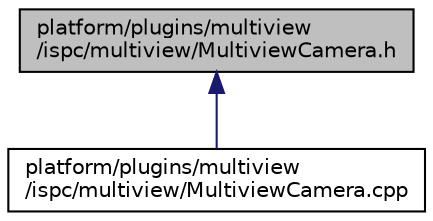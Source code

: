 digraph "platform/plugins/multiview/ispc/multiview/MultiviewCamera.h"
{
 // LATEX_PDF_SIZE
  edge [fontname="Helvetica",fontsize="10",labelfontname="Helvetica",labelfontsize="10"];
  node [fontname="Helvetica",fontsize="10",shape=record];
  Node1 [label="platform/plugins/multiview\l/ispc/multiview/MultiviewCamera.h",height=0.2,width=0.4,color="black", fillcolor="grey75", style="filled", fontcolor="black",tooltip=" "];
  Node1 -> Node2 [dir="back",color="midnightblue",fontsize="10",style="solid",fontname="Helvetica"];
  Node2 [label="platform/plugins/multiview\l/ispc/multiview/MultiviewCamera.cpp",height=0.2,width=0.4,color="black", fillcolor="white", style="filled",URL="$dc/dd2/MultiviewCamera_8cpp.html",tooltip=" "];
}
